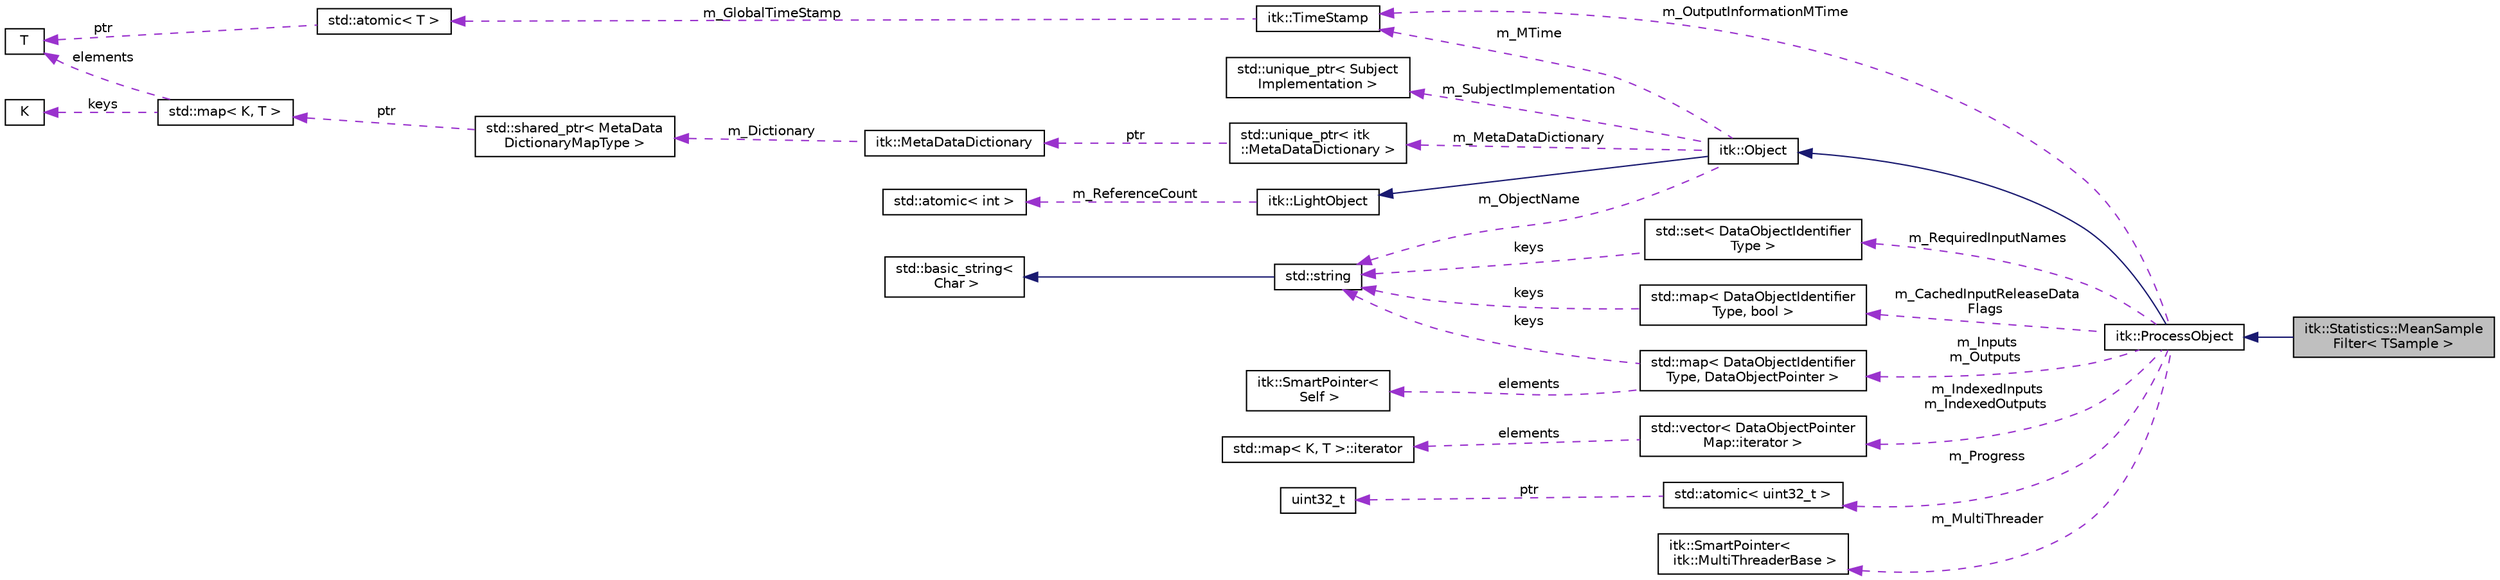 digraph "itk::Statistics::MeanSampleFilter&lt; TSample &gt;"
{
 // LATEX_PDF_SIZE
  edge [fontname="Helvetica",fontsize="10",labelfontname="Helvetica",labelfontsize="10"];
  node [fontname="Helvetica",fontsize="10",shape=record];
  rankdir="LR";
  Node1 [label="itk::Statistics::MeanSample\lFilter\< TSample \>",height=0.2,width=0.4,color="black", fillcolor="grey75", style="filled", fontcolor="black",tooltip="Given a sample, this filter computes the sample mean."];
  Node2 -> Node1 [dir="back",color="midnightblue",fontsize="10",style="solid",fontname="Helvetica"];
  Node2 [label="itk::ProcessObject",height=0.2,width=0.4,color="black", fillcolor="white", style="filled",URL="$classitk_1_1ProcessObject.html",tooltip="The base class for all process objects (source, filters, mappers) in the Insight data processing pipe..."];
  Node3 -> Node2 [dir="back",color="midnightblue",fontsize="10",style="solid",fontname="Helvetica"];
  Node3 [label="itk::Object",height=0.2,width=0.4,color="black", fillcolor="white", style="filled",URL="$classitk_1_1Object.html",tooltip="Base class for most ITK classes."];
  Node4 -> Node3 [dir="back",color="midnightblue",fontsize="10",style="solid",fontname="Helvetica"];
  Node4 [label="itk::LightObject",height=0.2,width=0.4,color="black", fillcolor="white", style="filled",URL="$classitk_1_1LightObject.html",tooltip="Light weight base class for most itk classes."];
  Node5 -> Node4 [dir="back",color="darkorchid3",fontsize="10",style="dashed",label=" m_ReferenceCount" ,fontname="Helvetica"];
  Node5 [label="std::atomic\< int \>",height=0.2,width=0.4,color="black", fillcolor="white", style="filled",tooltip=" "];
  Node6 -> Node3 [dir="back",color="darkorchid3",fontsize="10",style="dashed",label=" m_MTime" ,fontname="Helvetica"];
  Node6 [label="itk::TimeStamp",height=0.2,width=0.4,color="black", fillcolor="white", style="filled",URL="$classitk_1_1TimeStamp.html",tooltip="Generate a unique, increasing time value."];
  Node7 -> Node6 [dir="back",color="darkorchid3",fontsize="10",style="dashed",label=" m_GlobalTimeStamp" ,fontname="Helvetica"];
  Node7 [label="std::atomic\< T \>",height=0.2,width=0.4,color="black", fillcolor="white", style="filled",tooltip=" "];
  Node8 -> Node7 [dir="back",color="darkorchid3",fontsize="10",style="dashed",label=" ptr" ,fontname="Helvetica"];
  Node8 [label="T",height=0.2,width=0.4,color="black", fillcolor="white", style="filled",tooltip=" "];
  Node9 -> Node3 [dir="back",color="darkorchid3",fontsize="10",style="dashed",label=" m_SubjectImplementation" ,fontname="Helvetica"];
  Node9 [label="std::unique_ptr\< Subject\lImplementation \>",height=0.2,width=0.4,color="black", fillcolor="white", style="filled",tooltip=" "];
  Node10 -> Node3 [dir="back",color="darkorchid3",fontsize="10",style="dashed",label=" m_MetaDataDictionary" ,fontname="Helvetica"];
  Node10 [label="std::unique_ptr\< itk\l::MetaDataDictionary \>",height=0.2,width=0.4,color="black", fillcolor="white", style="filled",tooltip=" "];
  Node11 -> Node10 [dir="back",color="darkorchid3",fontsize="10",style="dashed",label=" ptr" ,fontname="Helvetica"];
  Node11 [label="itk::MetaDataDictionary",height=0.2,width=0.4,color="black", fillcolor="white", style="filled",URL="$classitk_1_1MetaDataDictionary.html",tooltip="Provides a mechanism for storing a collection of arbitrary data types."];
  Node12 -> Node11 [dir="back",color="darkorchid3",fontsize="10",style="dashed",label=" m_Dictionary" ,fontname="Helvetica"];
  Node12 [label="std::shared_ptr\< MetaData\lDictionaryMapType \>",height=0.2,width=0.4,color="black", fillcolor="white", style="filled",tooltip=" "];
  Node13 -> Node12 [dir="back",color="darkorchid3",fontsize="10",style="dashed",label=" ptr" ,fontname="Helvetica"];
  Node13 [label="std::map\< K, T \>",height=0.2,width=0.4,color="black", fillcolor="white", style="filled",tooltip=" "];
  Node14 -> Node13 [dir="back",color="darkorchid3",fontsize="10",style="dashed",label=" keys" ,fontname="Helvetica"];
  Node14 [label="K",height=0.2,width=0.4,color="black", fillcolor="white", style="filled",tooltip=" "];
  Node8 -> Node13 [dir="back",color="darkorchid3",fontsize="10",style="dashed",label=" elements" ,fontname="Helvetica"];
  Node15 -> Node3 [dir="back",color="darkorchid3",fontsize="10",style="dashed",label=" m_ObjectName" ,fontname="Helvetica"];
  Node15 [label="std::string",height=0.2,width=0.4,color="black", fillcolor="white", style="filled",tooltip=" "];
  Node16 -> Node15 [dir="back",color="midnightblue",fontsize="10",style="solid",fontname="Helvetica"];
  Node16 [label="std::basic_string\<\l Char \>",height=0.2,width=0.4,color="black", fillcolor="white", style="filled",tooltip=" "];
  Node6 -> Node2 [dir="back",color="darkorchid3",fontsize="10",style="dashed",label=" m_OutputInformationMTime" ,fontname="Helvetica"];
  Node17 -> Node2 [dir="back",color="darkorchid3",fontsize="10",style="dashed",label=" m_Inputs\nm_Outputs" ,fontname="Helvetica"];
  Node17 [label="std::map\< DataObjectIdentifier\lType, DataObjectPointer \>",height=0.2,width=0.4,color="black", fillcolor="white", style="filled",tooltip=" "];
  Node15 -> Node17 [dir="back",color="darkorchid3",fontsize="10",style="dashed",label=" keys" ,fontname="Helvetica"];
  Node18 -> Node17 [dir="back",color="darkorchid3",fontsize="10",style="dashed",label=" elements" ,fontname="Helvetica"];
  Node18 [label="itk::SmartPointer\<\l Self \>",height=0.2,width=0.4,color="black", fillcolor="white", style="filled",URL="$classitk_1_1SmartPointer.html",tooltip=" "];
  Node19 -> Node2 [dir="back",color="darkorchid3",fontsize="10",style="dashed",label=" m_IndexedInputs\nm_IndexedOutputs" ,fontname="Helvetica"];
  Node19 [label="std::vector\< DataObjectPointer\lMap::iterator \>",height=0.2,width=0.4,color="black", fillcolor="white", style="filled",tooltip=" "];
  Node20 -> Node19 [dir="back",color="darkorchid3",fontsize="10",style="dashed",label=" elements" ,fontname="Helvetica"];
  Node20 [label="std::map\< K, T \>::iterator",height=0.2,width=0.4,color="black", fillcolor="white", style="filled",tooltip=" "];
  Node21 -> Node2 [dir="back",color="darkorchid3",fontsize="10",style="dashed",label=" m_CachedInputReleaseData\lFlags" ,fontname="Helvetica"];
  Node21 [label="std::map\< DataObjectIdentifier\lType, bool \>",height=0.2,width=0.4,color="black", fillcolor="white", style="filled",tooltip=" "];
  Node15 -> Node21 [dir="back",color="darkorchid3",fontsize="10",style="dashed",label=" keys" ,fontname="Helvetica"];
  Node22 -> Node2 [dir="back",color="darkorchid3",fontsize="10",style="dashed",label=" m_RequiredInputNames" ,fontname="Helvetica"];
  Node22 [label="std::set\< DataObjectIdentifier\lType \>",height=0.2,width=0.4,color="black", fillcolor="white", style="filled",tooltip=" "];
  Node15 -> Node22 [dir="back",color="darkorchid3",fontsize="10",style="dashed",label=" keys" ,fontname="Helvetica"];
  Node23 -> Node2 [dir="back",color="darkorchid3",fontsize="10",style="dashed",label=" m_Progress" ,fontname="Helvetica"];
  Node23 [label="std::atomic\< uint32_t \>",height=0.2,width=0.4,color="black", fillcolor="white", style="filled",tooltip=" "];
  Node24 -> Node23 [dir="back",color="darkorchid3",fontsize="10",style="dashed",label=" ptr" ,fontname="Helvetica"];
  Node24 [label="uint32_t",height=0.2,width=0.4,color="black", fillcolor="white", style="filled",tooltip=" "];
  Node25 -> Node2 [dir="back",color="darkorchid3",fontsize="10",style="dashed",label=" m_MultiThreader" ,fontname="Helvetica"];
  Node25 [label="itk::SmartPointer\<\l itk::MultiThreaderBase \>",height=0.2,width=0.4,color="black", fillcolor="white", style="filled",URL="$classitk_1_1SmartPointer.html",tooltip=" "];
}
